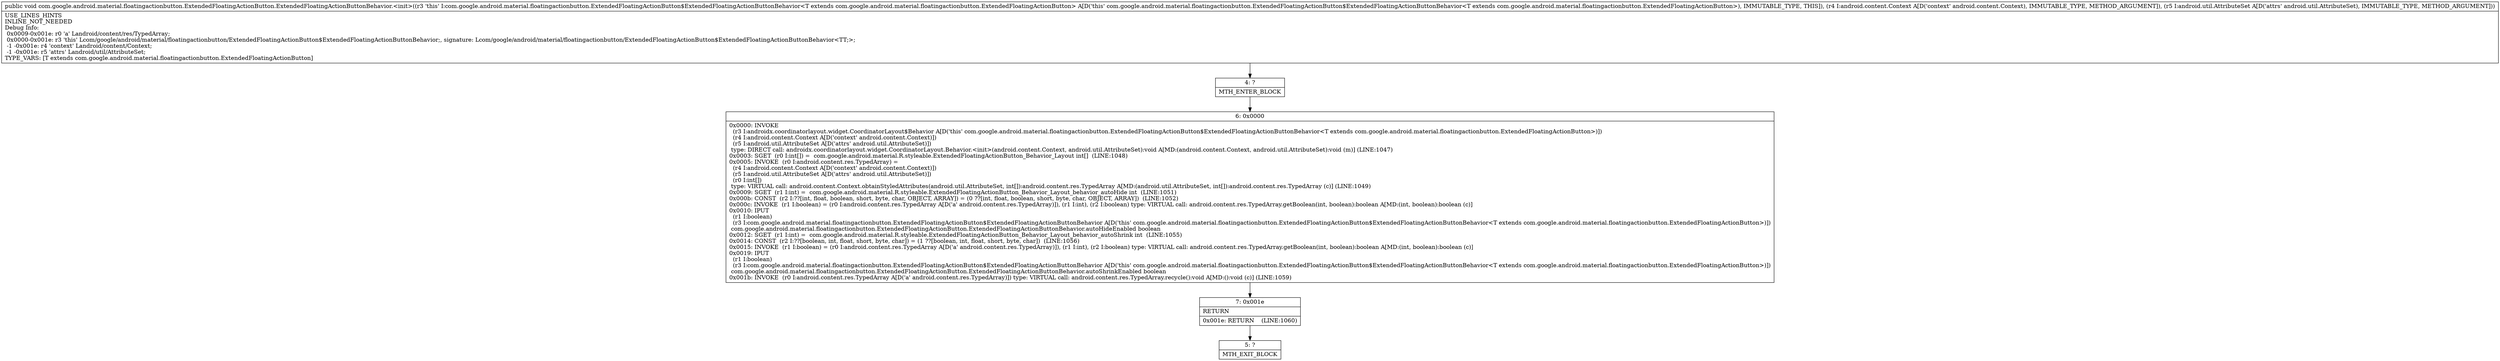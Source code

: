 digraph "CFG forcom.google.android.material.floatingactionbutton.ExtendedFloatingActionButton.ExtendedFloatingActionButtonBehavior.\<init\>(Landroid\/content\/Context;Landroid\/util\/AttributeSet;)V" {
Node_4 [shape=record,label="{4\:\ ?|MTH_ENTER_BLOCK\l}"];
Node_6 [shape=record,label="{6\:\ 0x0000|0x0000: INVOKE  \l  (r3 I:androidx.coordinatorlayout.widget.CoordinatorLayout$Behavior A[D('this' com.google.android.material.floatingactionbutton.ExtendedFloatingActionButton$ExtendedFloatingActionButtonBehavior\<T extends com.google.android.material.floatingactionbutton.ExtendedFloatingActionButton\>)])\l  (r4 I:android.content.Context A[D('context' android.content.Context)])\l  (r5 I:android.util.AttributeSet A[D('attrs' android.util.AttributeSet)])\l type: DIRECT call: androidx.coordinatorlayout.widget.CoordinatorLayout.Behavior.\<init\>(android.content.Context, android.util.AttributeSet):void A[MD:(android.content.Context, android.util.AttributeSet):void (m)] (LINE:1047)\l0x0003: SGET  (r0 I:int[]) =  com.google.android.material.R.styleable.ExtendedFloatingActionButton_Behavior_Layout int[]  (LINE:1048)\l0x0005: INVOKE  (r0 I:android.content.res.TypedArray) = \l  (r4 I:android.content.Context A[D('context' android.content.Context)])\l  (r5 I:android.util.AttributeSet A[D('attrs' android.util.AttributeSet)])\l  (r0 I:int[])\l type: VIRTUAL call: android.content.Context.obtainStyledAttributes(android.util.AttributeSet, int[]):android.content.res.TypedArray A[MD:(android.util.AttributeSet, int[]):android.content.res.TypedArray (c)] (LINE:1049)\l0x0009: SGET  (r1 I:int) =  com.google.android.material.R.styleable.ExtendedFloatingActionButton_Behavior_Layout_behavior_autoHide int  (LINE:1051)\l0x000b: CONST  (r2 I:??[int, float, boolean, short, byte, char, OBJECT, ARRAY]) = (0 ??[int, float, boolean, short, byte, char, OBJECT, ARRAY])  (LINE:1052)\l0x000c: INVOKE  (r1 I:boolean) = (r0 I:android.content.res.TypedArray A[D('a' android.content.res.TypedArray)]), (r1 I:int), (r2 I:boolean) type: VIRTUAL call: android.content.res.TypedArray.getBoolean(int, boolean):boolean A[MD:(int, boolean):boolean (c)]\l0x0010: IPUT  \l  (r1 I:boolean)\l  (r3 I:com.google.android.material.floatingactionbutton.ExtendedFloatingActionButton$ExtendedFloatingActionButtonBehavior A[D('this' com.google.android.material.floatingactionbutton.ExtendedFloatingActionButton$ExtendedFloatingActionButtonBehavior\<T extends com.google.android.material.floatingactionbutton.ExtendedFloatingActionButton\>)])\l com.google.android.material.floatingactionbutton.ExtendedFloatingActionButton.ExtendedFloatingActionButtonBehavior.autoHideEnabled boolean \l0x0012: SGET  (r1 I:int) =  com.google.android.material.R.styleable.ExtendedFloatingActionButton_Behavior_Layout_behavior_autoShrink int  (LINE:1055)\l0x0014: CONST  (r2 I:??[boolean, int, float, short, byte, char]) = (1 ??[boolean, int, float, short, byte, char])  (LINE:1056)\l0x0015: INVOKE  (r1 I:boolean) = (r0 I:android.content.res.TypedArray A[D('a' android.content.res.TypedArray)]), (r1 I:int), (r2 I:boolean) type: VIRTUAL call: android.content.res.TypedArray.getBoolean(int, boolean):boolean A[MD:(int, boolean):boolean (c)]\l0x0019: IPUT  \l  (r1 I:boolean)\l  (r3 I:com.google.android.material.floatingactionbutton.ExtendedFloatingActionButton$ExtendedFloatingActionButtonBehavior A[D('this' com.google.android.material.floatingactionbutton.ExtendedFloatingActionButton$ExtendedFloatingActionButtonBehavior\<T extends com.google.android.material.floatingactionbutton.ExtendedFloatingActionButton\>)])\l com.google.android.material.floatingactionbutton.ExtendedFloatingActionButton.ExtendedFloatingActionButtonBehavior.autoShrinkEnabled boolean \l0x001b: INVOKE  (r0 I:android.content.res.TypedArray A[D('a' android.content.res.TypedArray)]) type: VIRTUAL call: android.content.res.TypedArray.recycle():void A[MD:():void (c)] (LINE:1059)\l}"];
Node_7 [shape=record,label="{7\:\ 0x001e|RETURN\l|0x001e: RETURN    (LINE:1060)\l}"];
Node_5 [shape=record,label="{5\:\ ?|MTH_EXIT_BLOCK\l}"];
MethodNode[shape=record,label="{public void com.google.android.material.floatingactionbutton.ExtendedFloatingActionButton.ExtendedFloatingActionButtonBehavior.\<init\>((r3 'this' I:com.google.android.material.floatingactionbutton.ExtendedFloatingActionButton$ExtendedFloatingActionButtonBehavior\<T extends com.google.android.material.floatingactionbutton.ExtendedFloatingActionButton\> A[D('this' com.google.android.material.floatingactionbutton.ExtendedFloatingActionButton$ExtendedFloatingActionButtonBehavior\<T extends com.google.android.material.floatingactionbutton.ExtendedFloatingActionButton\>), IMMUTABLE_TYPE, THIS]), (r4 I:android.content.Context A[D('context' android.content.Context), IMMUTABLE_TYPE, METHOD_ARGUMENT]), (r5 I:android.util.AttributeSet A[D('attrs' android.util.AttributeSet), IMMUTABLE_TYPE, METHOD_ARGUMENT]))  | USE_LINES_HINTS\lINLINE_NOT_NEEDED\lDebug Info:\l  0x0009\-0x001e: r0 'a' Landroid\/content\/res\/TypedArray;\l  0x0000\-0x001e: r3 'this' Lcom\/google\/android\/material\/floatingactionbutton\/ExtendedFloatingActionButton$ExtendedFloatingActionButtonBehavior;, signature: Lcom\/google\/android\/material\/floatingactionbutton\/ExtendedFloatingActionButton$ExtendedFloatingActionButtonBehavior\<TT;\>;\l  \-1 \-0x001e: r4 'context' Landroid\/content\/Context;\l  \-1 \-0x001e: r5 'attrs' Landroid\/util\/AttributeSet;\lTYPE_VARS: [T extends com.google.android.material.floatingactionbutton.ExtendedFloatingActionButton]\l}"];
MethodNode -> Node_4;Node_4 -> Node_6;
Node_6 -> Node_7;
Node_7 -> Node_5;
}


